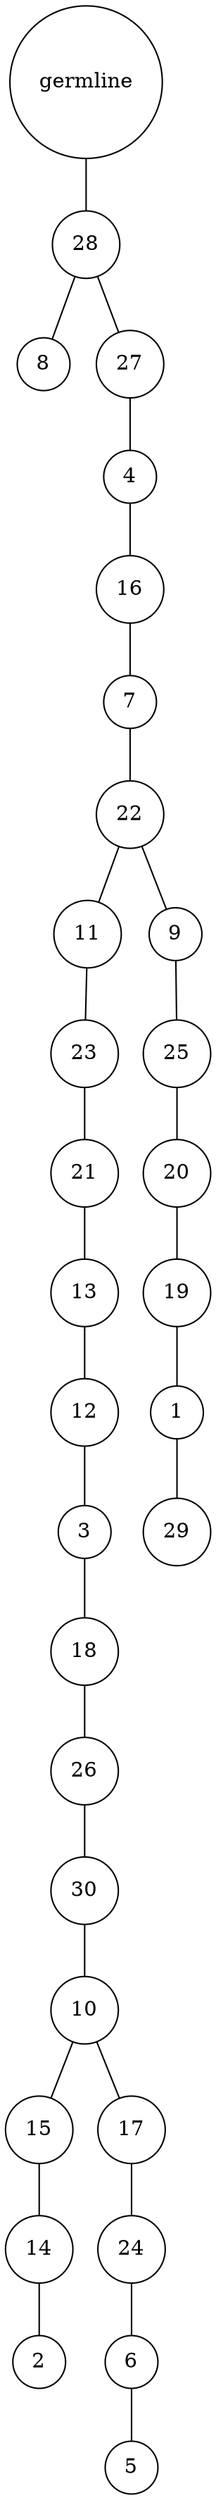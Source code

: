 graph {
	rankdir=UD;
	splines=line;
	node [shape=circle]
	"0x7f418a8824f0" [label="germline"];
	"0x7f418a882520" [label="28"];
	"0x7f418a8824f0" -- "0x7f418a882520" ;
	"0x7f418a882550" [label="8"];
	"0x7f418a882520" -- "0x7f418a882550" ;
	"0x7f418a882580" [label="27"];
	"0x7f418a882520" -- "0x7f418a882580" ;
	"0x7f418a8825b0" [label="4"];
	"0x7f418a882580" -- "0x7f418a8825b0" ;
	"0x7f418a8825e0" [label="16"];
	"0x7f418a8825b0" -- "0x7f418a8825e0" ;
	"0x7f418a882610" [label="7"];
	"0x7f418a8825e0" -- "0x7f418a882610" ;
	"0x7f418a882640" [label="22"];
	"0x7f418a882610" -- "0x7f418a882640" ;
	"0x7f418a882670" [label="11"];
	"0x7f418a882640" -- "0x7f418a882670" ;
	"0x7f418a8826a0" [label="23"];
	"0x7f418a882670" -- "0x7f418a8826a0" ;
	"0x7f418a8826d0" [label="21"];
	"0x7f418a8826a0" -- "0x7f418a8826d0" ;
	"0x7f418a882700" [label="13"];
	"0x7f418a8826d0" -- "0x7f418a882700" ;
	"0x7f418a882730" [label="12"];
	"0x7f418a882700" -- "0x7f418a882730" ;
	"0x7f418a882760" [label="3"];
	"0x7f418a882730" -- "0x7f418a882760" ;
	"0x7f418a882790" [label="18"];
	"0x7f418a882760" -- "0x7f418a882790" ;
	"0x7f418a8827c0" [label="26"];
	"0x7f418a882790" -- "0x7f418a8827c0" ;
	"0x7f418a8827f0" [label="30"];
	"0x7f418a8827c0" -- "0x7f418a8827f0" ;
	"0x7f418a882820" [label="10"];
	"0x7f418a8827f0" -- "0x7f418a882820" ;
	"0x7f418a882850" [label="15"];
	"0x7f418a882820" -- "0x7f418a882850" ;
	"0x7f418a882880" [label="14"];
	"0x7f418a882850" -- "0x7f418a882880" ;
	"0x7f418a8828b0" [label="2"];
	"0x7f418a882880" -- "0x7f418a8828b0" ;
	"0x7f418a8828e0" [label="17"];
	"0x7f418a882820" -- "0x7f418a8828e0" ;
	"0x7f418a882910" [label="24"];
	"0x7f418a8828e0" -- "0x7f418a882910" ;
	"0x7f418a882940" [label="6"];
	"0x7f418a882910" -- "0x7f418a882940" ;
	"0x7f418a882970" [label="5"];
	"0x7f418a882940" -- "0x7f418a882970" ;
	"0x7f418a8829a0" [label="9"];
	"0x7f418a882640" -- "0x7f418a8829a0" ;
	"0x7f418a8829d0" [label="25"];
	"0x7f418a8829a0" -- "0x7f418a8829d0" ;
	"0x7f418a882a00" [label="20"];
	"0x7f418a8829d0" -- "0x7f418a882a00" ;
	"0x7f418a882a30" [label="19"];
	"0x7f418a882a00" -- "0x7f418a882a30" ;
	"0x7f418a882a60" [label="1"];
	"0x7f418a882a30" -- "0x7f418a882a60" ;
	"0x7f418a882a90" [label="29"];
	"0x7f418a882a60" -- "0x7f418a882a90" ;
}
